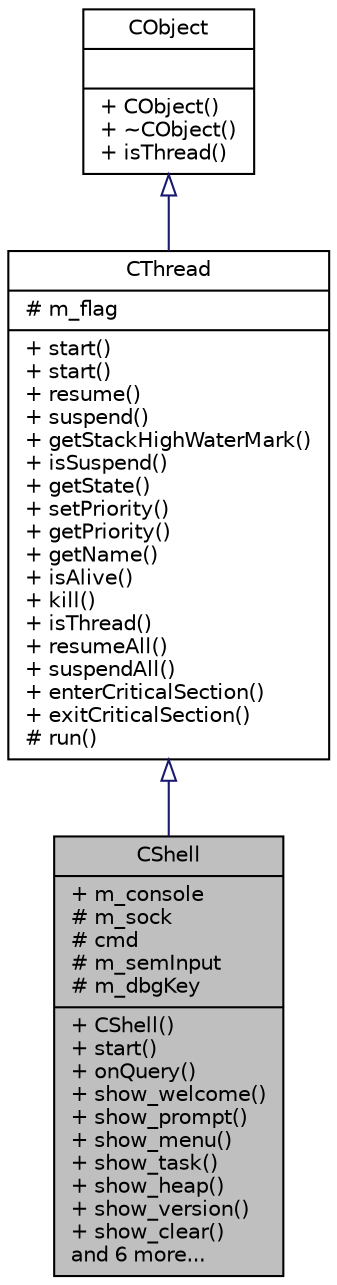 digraph "CShell"
{
  edge [fontname="Helvetica",fontsize="10",labelfontname="Helvetica",labelfontsize="10"];
  node [fontname="Helvetica",fontsize="10",shape=record];
  Node1 [label="{CShell\n|+ m_console\l# m_sock\l# cmd\l# m_semInput\l# m_dbgKey\l|+ CShell()\l+ start()\l+ onQuery()\l+ show_welcome()\l+ show_prompt()\l+ show_menu()\l+ show_task()\l+ show_heap()\l+ show_version()\l+ show_clear()\land 6 more...\l}",height=0.2,width=0.4,color="black", fillcolor="grey75", style="filled" fontcolor="black"];
  Node2 -> Node1 [dir="back",color="midnightblue",fontsize="10",style="solid",arrowtail="onormal",fontname="Helvetica"];
  Node2 [label="{CThread\n|# m_flag\l|+ start()\l+ start()\l+ resume()\l+ suspend()\l+ getStackHighWaterMark()\l+ isSuspend()\l+ getState()\l+ setPriority()\l+ getPriority()\l+ getName()\l+ isAlive()\l+ kill()\l+ isThread()\l+ resumeAll()\l+ suspendAll()\l+ enterCriticalSection()\l+ exitCriticalSection()\l# run()\l}",height=0.2,width=0.4,color="black", fillcolor="white", style="filled",URL="$d0/d26/class_c_thread.html"];
  Node3 -> Node2 [dir="back",color="midnightblue",fontsize="10",style="solid",arrowtail="onormal",fontname="Helvetica"];
  Node3 [label="{CObject\n||+ CObject()\l+ ~CObject()\l+ isThread()\l}",height=0.2,width=0.4,color="black", fillcolor="white", style="filled",URL="$dc/dac/class_c_object.html"];
}
